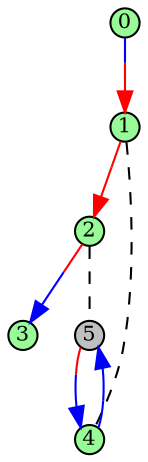 digraph Feynman{
graph[dpi=200];
    node [margin=0.1 fillcolor=grey fontcolor=black fontsize=10 width=0.2 shape=circle style=filled fixedsize=true]

    //Vertex
    0 [fillcolor=palegreen];  //InG=0; OutG=0; W=0
    1 [fillcolor=palegreen];  //InG=0; OutG=0; W=0
    2 [fillcolor=palegreen];  //InG=0; OutG=0; W=0
    3 [fillcolor=palegreen];  //InG=0; OutG=0; W=0
    4 [fillcolor=palegreen];  //InG=0; OutG=0; W=0

    //GLine
    0->1 [color="blue:red;0.5"];  //Name=0; Weight=(0,0)
    1->2 [color="red:red;0.5"];  //Name=1; Weight=(0,0)
    2->3 [color="red:blue;0.5"];  //Name=2; Weight=(0,0)
    4->5 [color="blue:blue;0.5"];  //Name=3; Weight=(0,0)
    5->4 [color="red:blue;0.5"];  //Name=4; Weight=(0,0)

    //WLine
    1->4 [style=dashed arrowhead=none];   //Name=0; Weight=(0,0)
    2->5 [style=dashed arrowhead=none];   //Name=1; Weight=(0,0)

}

